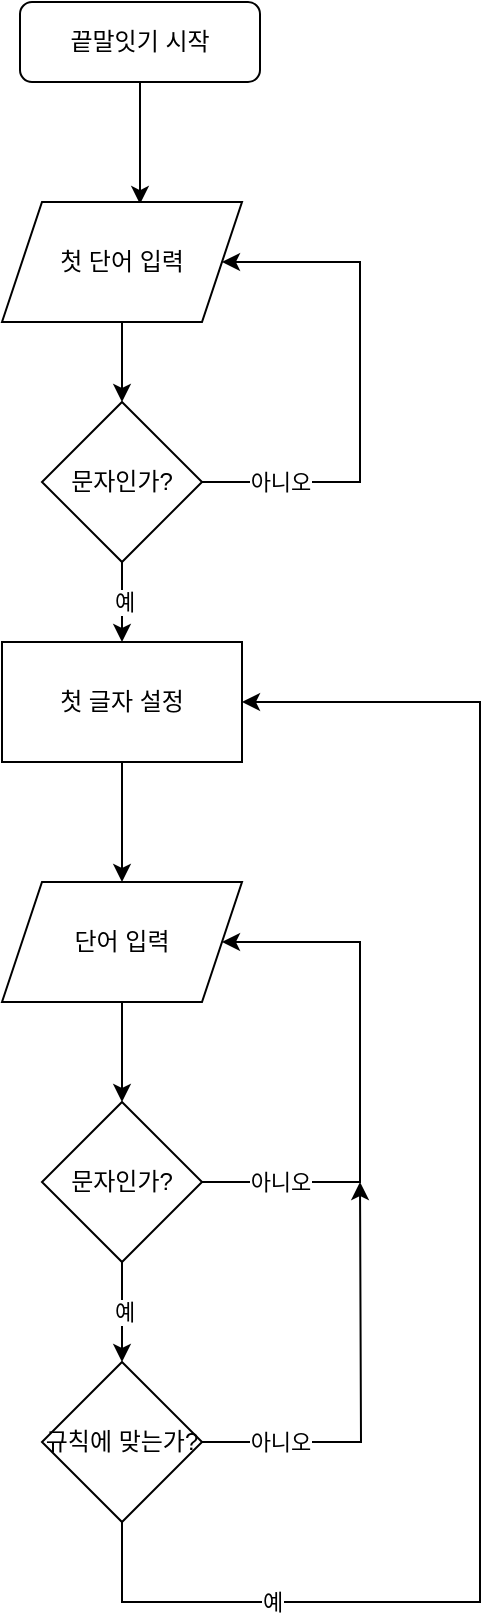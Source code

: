 <mxfile version="14.2.7" type="github">
  <diagram id="C5RBs43oDa-KdzZeNtuy" name="Page-1">
    <mxGraphModel dx="946" dy="623" grid="1" gridSize="10" guides="1" tooltips="1" connect="1" arrows="1" fold="1" page="1" pageScale="1" pageWidth="827" pageHeight="1169" math="0" shadow="0">
      <root>
        <mxCell id="WIyWlLk6GJQsqaUBKTNV-0" />
        <mxCell id="WIyWlLk6GJQsqaUBKTNV-1" parent="WIyWlLk6GJQsqaUBKTNV-0" />
        <mxCell id="IiYEw5zkBM-A2O__mtax-2" style="edgeStyle=orthogonalEdgeStyle;rounded=0;orthogonalLoop=1;jettySize=auto;html=1;exitX=0.5;exitY=1;exitDx=0;exitDy=0;entryX=0.575;entryY=0.017;entryDx=0;entryDy=0;entryPerimeter=0;" edge="1" parent="WIyWlLk6GJQsqaUBKTNV-1" source="WIyWlLk6GJQsqaUBKTNV-3" target="IiYEw5zkBM-A2O__mtax-0">
          <mxGeometry relative="1" as="geometry" />
        </mxCell>
        <mxCell id="WIyWlLk6GJQsqaUBKTNV-3" value="끝말잇기 시작" style="rounded=1;whiteSpace=wrap;html=1;fontSize=12;glass=0;strokeWidth=1;shadow=0;" parent="WIyWlLk6GJQsqaUBKTNV-1" vertex="1">
          <mxGeometry x="160" y="80" width="120" height="40" as="geometry" />
        </mxCell>
        <mxCell id="IiYEw5zkBM-A2O__mtax-3" style="edgeStyle=orthogonalEdgeStyle;rounded=0;orthogonalLoop=1;jettySize=auto;html=1;exitX=0.5;exitY=1;exitDx=0;exitDy=0;" edge="1" parent="WIyWlLk6GJQsqaUBKTNV-1" source="IiYEw5zkBM-A2O__mtax-0" target="IiYEw5zkBM-A2O__mtax-4">
          <mxGeometry relative="1" as="geometry">
            <mxPoint x="211" y="280" as="targetPoint" />
          </mxGeometry>
        </mxCell>
        <mxCell id="IiYEw5zkBM-A2O__mtax-0" value="첫 단어 입력" style="shape=parallelogram;perimeter=parallelogramPerimeter;whiteSpace=wrap;html=1;fixedSize=1;" vertex="1" parent="WIyWlLk6GJQsqaUBKTNV-1">
          <mxGeometry x="151" y="180" width="120" height="60" as="geometry" />
        </mxCell>
        <mxCell id="IiYEw5zkBM-A2O__mtax-5" value="예" style="edgeStyle=orthogonalEdgeStyle;rounded=0;orthogonalLoop=1;jettySize=auto;html=1;exitX=0.5;exitY=1;exitDx=0;exitDy=0;" edge="1" parent="WIyWlLk6GJQsqaUBKTNV-1" source="IiYEw5zkBM-A2O__mtax-4">
          <mxGeometry relative="1" as="geometry">
            <mxPoint x="211" y="400" as="targetPoint" />
          </mxGeometry>
        </mxCell>
        <mxCell id="IiYEw5zkBM-A2O__mtax-8" value="아니오" style="edgeStyle=orthogonalEdgeStyle;rounded=0;orthogonalLoop=1;jettySize=auto;html=1;exitX=1;exitY=0.5;exitDx=0;exitDy=0;entryX=1;entryY=0.5;entryDx=0;entryDy=0;" edge="1" parent="WIyWlLk6GJQsqaUBKTNV-1" source="IiYEw5zkBM-A2O__mtax-4" target="IiYEw5zkBM-A2O__mtax-0">
          <mxGeometry x="-0.698" relative="1" as="geometry">
            <mxPoint x="320" y="210" as="targetPoint" />
            <Array as="points">
              <mxPoint x="330" y="320" />
              <mxPoint x="330" y="210" />
            </Array>
            <mxPoint as="offset" />
          </mxGeometry>
        </mxCell>
        <mxCell id="IiYEw5zkBM-A2O__mtax-4" value="문자인가?" style="rhombus;whiteSpace=wrap;html=1;" vertex="1" parent="WIyWlLk6GJQsqaUBKTNV-1">
          <mxGeometry x="171" y="280" width="80" height="80" as="geometry" />
        </mxCell>
        <mxCell id="IiYEw5zkBM-A2O__mtax-11" style="edgeStyle=orthogonalEdgeStyle;rounded=0;orthogonalLoop=1;jettySize=auto;html=1;exitX=0.5;exitY=1;exitDx=0;exitDy=0;entryX=0.5;entryY=0;entryDx=0;entryDy=0;" edge="1" parent="WIyWlLk6GJQsqaUBKTNV-1" source="IiYEw5zkBM-A2O__mtax-9" target="IiYEw5zkBM-A2O__mtax-10">
          <mxGeometry relative="1" as="geometry" />
        </mxCell>
        <mxCell id="IiYEw5zkBM-A2O__mtax-9" value="단어 입력" style="shape=parallelogram;perimeter=parallelogramPerimeter;whiteSpace=wrap;html=1;fixedSize=1;" vertex="1" parent="WIyWlLk6GJQsqaUBKTNV-1">
          <mxGeometry x="151" y="520" width="120" height="60" as="geometry" />
        </mxCell>
        <mxCell id="IiYEw5zkBM-A2O__mtax-12" value="아니오" style="edgeStyle=orthogonalEdgeStyle;rounded=0;orthogonalLoop=1;jettySize=auto;html=1;exitX=1;exitY=0.5;exitDx=0;exitDy=0;entryX=1;entryY=0.5;entryDx=0;entryDy=0;" edge="1" parent="WIyWlLk6GJQsqaUBKTNV-1" source="IiYEw5zkBM-A2O__mtax-10" target="IiYEw5zkBM-A2O__mtax-9">
          <mxGeometry x="-0.709" relative="1" as="geometry">
            <Array as="points">
              <mxPoint x="330" y="670" />
              <mxPoint x="330" y="550" />
            </Array>
            <mxPoint as="offset" />
          </mxGeometry>
        </mxCell>
        <mxCell id="IiYEw5zkBM-A2O__mtax-13" value="예" style="edgeStyle=orthogonalEdgeStyle;rounded=0;orthogonalLoop=1;jettySize=auto;html=1;exitX=0.5;exitY=1;exitDx=0;exitDy=0;" edge="1" parent="WIyWlLk6GJQsqaUBKTNV-1" source="IiYEw5zkBM-A2O__mtax-10">
          <mxGeometry relative="1" as="geometry">
            <mxPoint x="211" y="760" as="targetPoint" />
          </mxGeometry>
        </mxCell>
        <mxCell id="IiYEw5zkBM-A2O__mtax-10" value="문자인가?" style="rhombus;whiteSpace=wrap;html=1;" vertex="1" parent="WIyWlLk6GJQsqaUBKTNV-1">
          <mxGeometry x="171" y="630" width="80" height="80" as="geometry" />
        </mxCell>
        <mxCell id="IiYEw5zkBM-A2O__mtax-15" value="아니오" style="edgeStyle=orthogonalEdgeStyle;rounded=0;orthogonalLoop=1;jettySize=auto;html=1;exitX=1;exitY=0.5;exitDx=0;exitDy=0;" edge="1" parent="WIyWlLk6GJQsqaUBKTNV-1" source="IiYEw5zkBM-A2O__mtax-14">
          <mxGeometry x="-0.627" relative="1" as="geometry">
            <mxPoint x="330" y="670" as="targetPoint" />
            <mxPoint as="offset" />
          </mxGeometry>
        </mxCell>
        <mxCell id="IiYEw5zkBM-A2O__mtax-16" value="예" style="edgeStyle=orthogonalEdgeStyle;rounded=0;orthogonalLoop=1;jettySize=auto;html=1;exitX=0.5;exitY=1;exitDx=0;exitDy=0;entryX=1;entryY=0.5;entryDx=0;entryDy=0;" edge="1" parent="WIyWlLk6GJQsqaUBKTNV-1" source="IiYEw5zkBM-A2O__mtax-14" target="IiYEw5zkBM-A2O__mtax-17">
          <mxGeometry x="-0.709" relative="1" as="geometry">
            <mxPoint x="211" y="890" as="targetPoint" />
            <Array as="points">
              <mxPoint x="211" y="880" />
              <mxPoint x="390" y="880" />
              <mxPoint x="390" y="430" />
            </Array>
            <mxPoint as="offset" />
          </mxGeometry>
        </mxCell>
        <mxCell id="IiYEw5zkBM-A2O__mtax-14" value="규칙에 맞는가?" style="rhombus;whiteSpace=wrap;html=1;" vertex="1" parent="WIyWlLk6GJQsqaUBKTNV-1">
          <mxGeometry x="171" y="760" width="80" height="80" as="geometry" />
        </mxCell>
        <mxCell id="IiYEw5zkBM-A2O__mtax-18" style="edgeStyle=orthogonalEdgeStyle;rounded=0;orthogonalLoop=1;jettySize=auto;html=1;exitX=0.5;exitY=1;exitDx=0;exitDy=0;entryX=0.5;entryY=0;entryDx=0;entryDy=0;" edge="1" parent="WIyWlLk6GJQsqaUBKTNV-1" source="IiYEw5zkBM-A2O__mtax-17" target="IiYEw5zkBM-A2O__mtax-9">
          <mxGeometry relative="1" as="geometry" />
        </mxCell>
        <mxCell id="IiYEw5zkBM-A2O__mtax-17" value="첫 글자 설정" style="rounded=0;whiteSpace=wrap;html=1;" vertex="1" parent="WIyWlLk6GJQsqaUBKTNV-1">
          <mxGeometry x="151" y="400" width="120" height="60" as="geometry" />
        </mxCell>
      </root>
    </mxGraphModel>
  </diagram>
</mxfile>
